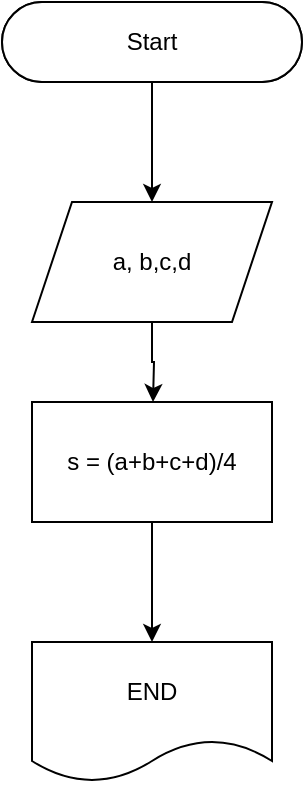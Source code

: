 <mxfile version="20.3.0" type="device" pages="2"><diagram id="eepzdfFhABlFz_IJ9EYu" name="Задание 1"><mxGraphModel dx="1422" dy="855" grid="1" gridSize="10" guides="1" tooltips="1" connect="1" arrows="1" fold="1" page="1" pageScale="1" pageWidth="827" pageHeight="1169" math="0" shadow="0"><root><mxCell id="0"/><mxCell id="1" parent="0"/><mxCell id="tSNP2Y-U5jGQbvLKnEx6-3" style="edgeStyle=orthogonalEdgeStyle;rounded=0;orthogonalLoop=1;jettySize=auto;html=1;exitX=0.5;exitY=1;exitDx=0;exitDy=0;entryX=0.5;entryY=0;entryDx=0;entryDy=0;" parent="1" source="tSNP2Y-U5jGQbvLKnEx6-1" target="tSNP2Y-U5jGQbvLKnEx6-2" edge="1"><mxGeometry relative="1" as="geometry"/></mxCell><mxCell id="tSNP2Y-U5jGQbvLKnEx6-1" value="Start" style="rounded=1;whiteSpace=wrap;html=1;arcSize=50;" parent="1" vertex="1"><mxGeometry x="339" y="60" width="150" height="40" as="geometry"/></mxCell><mxCell id="tSNP2Y-U5jGQbvLKnEx6-12" style="edgeStyle=orthogonalEdgeStyle;rounded=0;orthogonalLoop=1;jettySize=auto;html=1;exitX=0.5;exitY=1;exitDx=0;exitDy=0;entryX=0.5;entryY=0;entryDx=0;entryDy=0;" parent="1" source="tSNP2Y-U5jGQbvLKnEx6-2" edge="1"><mxGeometry relative="1" as="geometry"><mxPoint x="414.5" y="260" as="targetPoint"/></mxGeometry></mxCell><mxCell id="tSNP2Y-U5jGQbvLKnEx6-2" value="a, b,c,d" style="shape=parallelogram;perimeter=parallelogramPerimeter;whiteSpace=wrap;html=1;fixedSize=1;" parent="1" vertex="1"><mxGeometry x="354" y="160" width="120" height="60" as="geometry"/></mxCell><mxCell id="tSNP2Y-U5jGQbvLKnEx6-10" style="edgeStyle=orthogonalEdgeStyle;rounded=0;orthogonalLoop=1;jettySize=auto;html=1;exitX=0.5;exitY=1;exitDx=0;exitDy=0;" parent="1" source="tSNP2Y-U5jGQbvLKnEx6-6" target="tSNP2Y-U5jGQbvLKnEx6-9" edge="1"><mxGeometry relative="1" as="geometry"/></mxCell><mxCell id="tSNP2Y-U5jGQbvLKnEx6-6" value="s = (a+b+c+d)/4" style="rounded=0;whiteSpace=wrap;html=1;" parent="1" vertex="1"><mxGeometry x="354" y="260" width="120" height="60" as="geometry"/></mxCell><mxCell id="tSNP2Y-U5jGQbvLKnEx6-9" value="END" style="shape=document;whiteSpace=wrap;html=1;boundedLbl=1;" parent="1" vertex="1"><mxGeometry x="354" y="380" width="120" height="70" as="geometry"/></mxCell><mxCell id="AA0GZpEiS1LGLNfHha8G-1" value="Start" style="rounded=1;whiteSpace=wrap;html=1;arcSize=50;" parent="1" vertex="1"><mxGeometry x="339" y="60" width="150" height="40" as="geometry"/></mxCell></root></mxGraphModel></diagram><diagram id="MVZI22woGGif0CM8hHDf" name="Задание 2"><mxGraphModel dx="1102" dy="677" grid="1" gridSize="10" guides="1" tooltips="1" connect="1" arrows="1" fold="1" page="1" pageScale="1" pageWidth="827" pageHeight="1169" math="0" shadow="0"><root><mxCell id="0"/><mxCell id="1" parent="0"/><mxCell id="Kv3a2hUGYOZBSoLLPkPa-2" value="Start" style="rounded=1;whiteSpace=wrap;html=1;arcSize=50;" parent="1" vertex="1"><mxGeometry x="332" y="20" width="150" height="40" as="geometry"/></mxCell><mxCell id="Kv3a2hUGYOZBSoLLPkPa-21" style="edgeStyle=orthogonalEdgeStyle;rounded=0;orthogonalLoop=1;jettySize=auto;html=1;exitX=0.5;exitY=1;exitDx=0;exitDy=0;entryX=0.5;entryY=0;entryDx=0;entryDy=0;" parent="1" source="Kv3a2hUGYOZBSoLLPkPa-3" target="Kv3a2hUGYOZBSoLLPkPa-5" edge="1"><mxGeometry relative="1" as="geometry"/></mxCell><mxCell id="Kv3a2hUGYOZBSoLLPkPa-3" value="string[] array1&lt;br&gt;string[] array2&lt;br&gt;int item = 0" style="shape=parallelogram;perimeter=parallelogramPerimeter;whiteSpace=wrap;html=1;fixedSize=1;" parent="1" vertex="1"><mxGeometry x="347" y="120" width="120" height="60" as="geometry"/></mxCell><mxCell id="Kv3a2hUGYOZBSoLLPkPa-19" style="edgeStyle=orthogonalEdgeStyle;rounded=0;orthogonalLoop=1;jettySize=auto;html=1;exitX=0.5;exitY=1;exitDx=0;exitDy=0;entryX=0.5;entryY=0;entryDx=0;entryDy=0;" parent="1" source="Kv3a2hUGYOZBSoLLPkPa-4" target="Kv3a2hUGYOZBSoLLPkPa-3" edge="1"><mxGeometry relative="1" as="geometry"><mxPoint x="407" y="90" as="targetPoint"/></mxGeometry></mxCell><mxCell id="Kv3a2hUGYOZBSoLLPkPa-4" value="Start" style="rounded=1;whiteSpace=wrap;html=1;arcSize=50;" parent="1" vertex="1"><mxGeometry x="332" y="20" width="150" height="40" as="geometry"/></mxCell><mxCell id="Kv3a2hUGYOZBSoLLPkPa-12" style="edgeStyle=orthogonalEdgeStyle;rounded=0;orthogonalLoop=1;jettySize=auto;html=1;exitX=0;exitY=0.5;exitDx=0;exitDy=0;" parent="1" source="Kv3a2hUGYOZBSoLLPkPa-5" target="Kv3a2hUGYOZBSoLLPkPa-11" edge="1"><mxGeometry relative="1" as="geometry"/></mxCell><mxCell id="Kv3a2hUGYOZBSoLLPkPa-13" value="YES" style="edgeLabel;html=1;align=center;verticalAlign=middle;resizable=0;points=[];" parent="Kv3a2hUGYOZBSoLLPkPa-12" vertex="1" connectable="0"><mxGeometry x="-0.05" relative="1" as="geometry"><mxPoint as="offset"/></mxGeometry></mxCell><mxCell id="Kv3a2hUGYOZBSoLLPkPa-15" style="edgeStyle=orthogonalEdgeStyle;rounded=0;orthogonalLoop=1;jettySize=auto;html=1;exitX=1;exitY=0.5;exitDx=0;exitDy=0;entryX=0.5;entryY=0;entryDx=0;entryDy=0;" parent="1" source="Kv3a2hUGYOZBSoLLPkPa-5" target="Kv3a2hUGYOZBSoLLPkPa-14" edge="1"><mxGeometry relative="1" as="geometry"><Array as="points"><mxPoint x="540" y="270"/><mxPoint x="540" y="520"/><mxPoint x="407" y="520"/></Array></mxGeometry></mxCell><mxCell id="Kv3a2hUGYOZBSoLLPkPa-16" value="NO" style="edgeLabel;html=1;align=center;verticalAlign=middle;resizable=0;points=[];" parent="Kv3a2hUGYOZBSoLLPkPa-15" vertex="1" connectable="0"><mxGeometry x="0.06" y="-2" relative="1" as="geometry"><mxPoint y="-74" as="offset"/></mxGeometry></mxCell><mxCell id="Kv3a2hUGYOZBSoLLPkPa-5" value="for (int i = 0; i &amp;lt; array1.Length; i++)" style="rhombus;whiteSpace=wrap;html=1;" parent="1" vertex="1"><mxGeometry x="327" y="230" width="160" height="80" as="geometry"/></mxCell><mxCell id="nhcwIcJ8GfoCXS38DxZQ-2" style="edgeStyle=orthogonalEdgeStyle;rounded=0;orthogonalLoop=1;jettySize=auto;html=1;exitX=0.5;exitY=1;exitDx=0;exitDy=0;entryX=0.5;entryY=0;entryDx=0;entryDy=0;" parent="1" source="Kv3a2hUGYOZBSoLLPkPa-11" target="nhcwIcJ8GfoCXS38DxZQ-1" edge="1"><mxGeometry relative="1" as="geometry"/></mxCell><mxCell id="Kv3a2hUGYOZBSoLLPkPa-11" value="array2[item] = array1[i];" style="rounded=0;whiteSpace=wrap;html=1;" parent="1" vertex="1"><mxGeometry x="193" y="360" width="120" height="60" as="geometry"/></mxCell><mxCell id="nhcwIcJ8GfoCXS38DxZQ-5" style="edgeStyle=orthogonalEdgeStyle;rounded=0;orthogonalLoop=1;jettySize=auto;html=1;exitX=0.5;exitY=1;exitDx=0;exitDy=0;entryX=0.5;entryY=0;entryDx=0;entryDy=0;" parent="1" source="Kv3a2hUGYOZBSoLLPkPa-14" target="nhcwIcJ8GfoCXS38DxZQ-4" edge="1"><mxGeometry relative="1" as="geometry"/></mxCell><mxCell id="Kv3a2hUGYOZBSoLLPkPa-14" value="&lt;div&gt;PrintArray(array1);&lt;/div&gt;&lt;div&gt;PrintArray(array2);&lt;/div&gt;" style="rounded=0;whiteSpace=wrap;html=1;" parent="1" vertex="1"><mxGeometry x="347" y="550" width="120" height="60" as="geometry"/></mxCell><mxCell id="nhcwIcJ8GfoCXS38DxZQ-3" style="edgeStyle=orthogonalEdgeStyle;rounded=0;orthogonalLoop=1;jettySize=auto;html=1;exitX=1;exitY=0.5;exitDx=0;exitDy=0;entryX=0.5;entryY=1;entryDx=0;entryDy=0;" parent="1" source="nhcwIcJ8GfoCXS38DxZQ-1" target="Kv3a2hUGYOZBSoLLPkPa-5" edge="1"><mxGeometry relative="1" as="geometry"/></mxCell><mxCell id="nhcwIcJ8GfoCXS38DxZQ-1" value="item++;" style="rounded=0;whiteSpace=wrap;html=1;" parent="1" vertex="1"><mxGeometry x="193" y="460" width="120" height="60" as="geometry"/></mxCell><mxCell id="nhcwIcJ8GfoCXS38DxZQ-4" value="END" style="shape=document;whiteSpace=wrap;html=1;boundedLbl=1;" parent="1" vertex="1"><mxGeometry x="347" y="650" width="120" height="60" as="geometry"/></mxCell></root></mxGraphModel></diagram></mxfile>